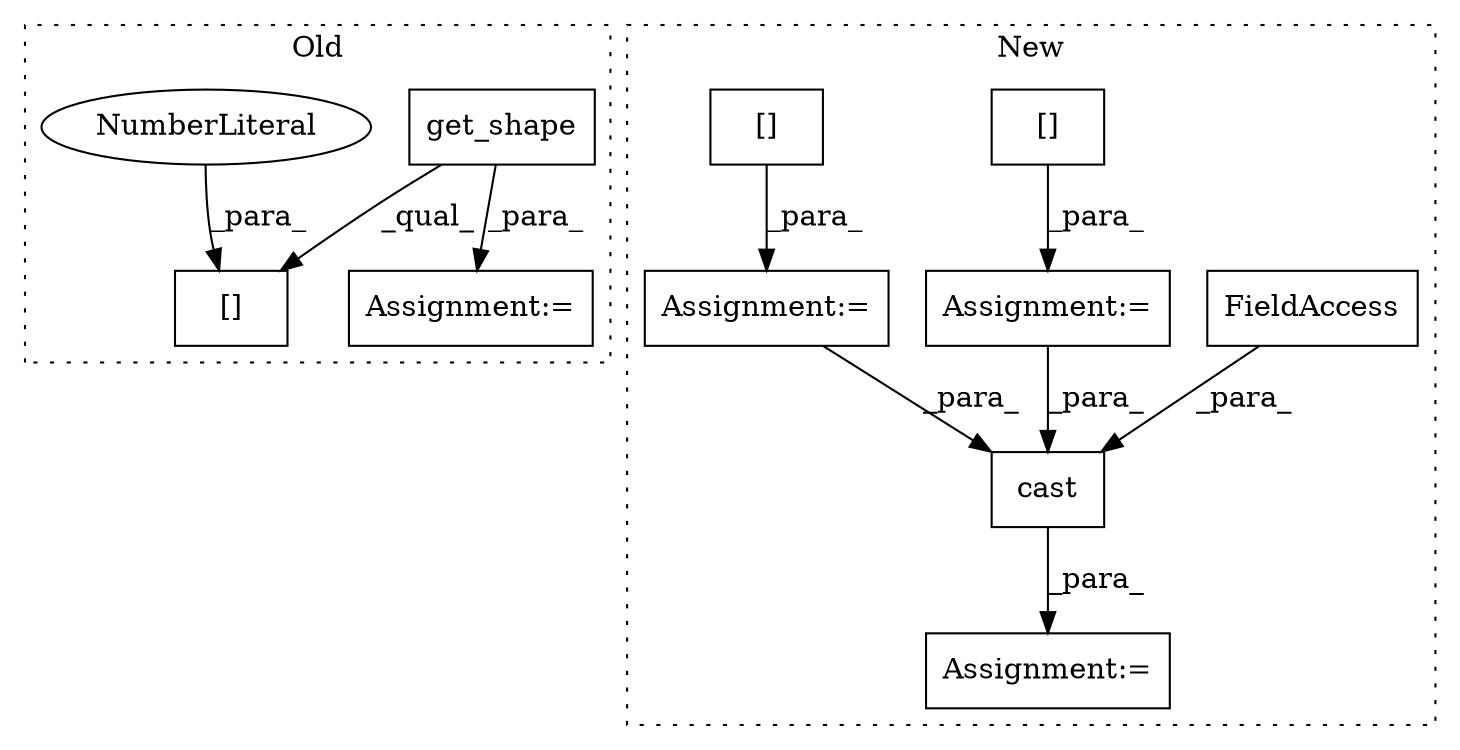 digraph G {
subgraph cluster0 {
1 [label="get_shape" a="32" s="1171" l="11" shape="box"];
6 [label="[]" a="2" s="1338,1347" l="8,1" shape="box"];
7 [label="NumberLiteral" a="34" s="1346" l="1" shape="ellipse"];
9 [label="Assignment:=" a="7" s="1273" l="1" shape="box"];
label = "Old";
style="dotted";
}
subgraph cluster1 {
2 [label="cast" a="32" s="1656,1735" l="5,1" shape="box"];
3 [label="FieldAccess" a="22" s="1719" l="16" shape="box"];
4 [label="Assignment:=" a="7" s="1553" l="1" shape="box"];
5 [label="Assignment:=" a="7" s="1644" l="1" shape="box"];
8 [label="[]" a="2" s="1554,1578" l="7,1" shape="box"];
10 [label="Assignment:=" a="7" s="1596" l="1" shape="box"];
11 [label="[]" a="2" s="1597,1622" l="8,1" shape="box"];
label = "New";
style="dotted";
}
1 -> 6 [label="_qual_"];
1 -> 9 [label="_para_"];
2 -> 5 [label="_para_"];
3 -> 2 [label="_para_"];
4 -> 2 [label="_para_"];
7 -> 6 [label="_para_"];
8 -> 4 [label="_para_"];
10 -> 2 [label="_para_"];
11 -> 10 [label="_para_"];
}